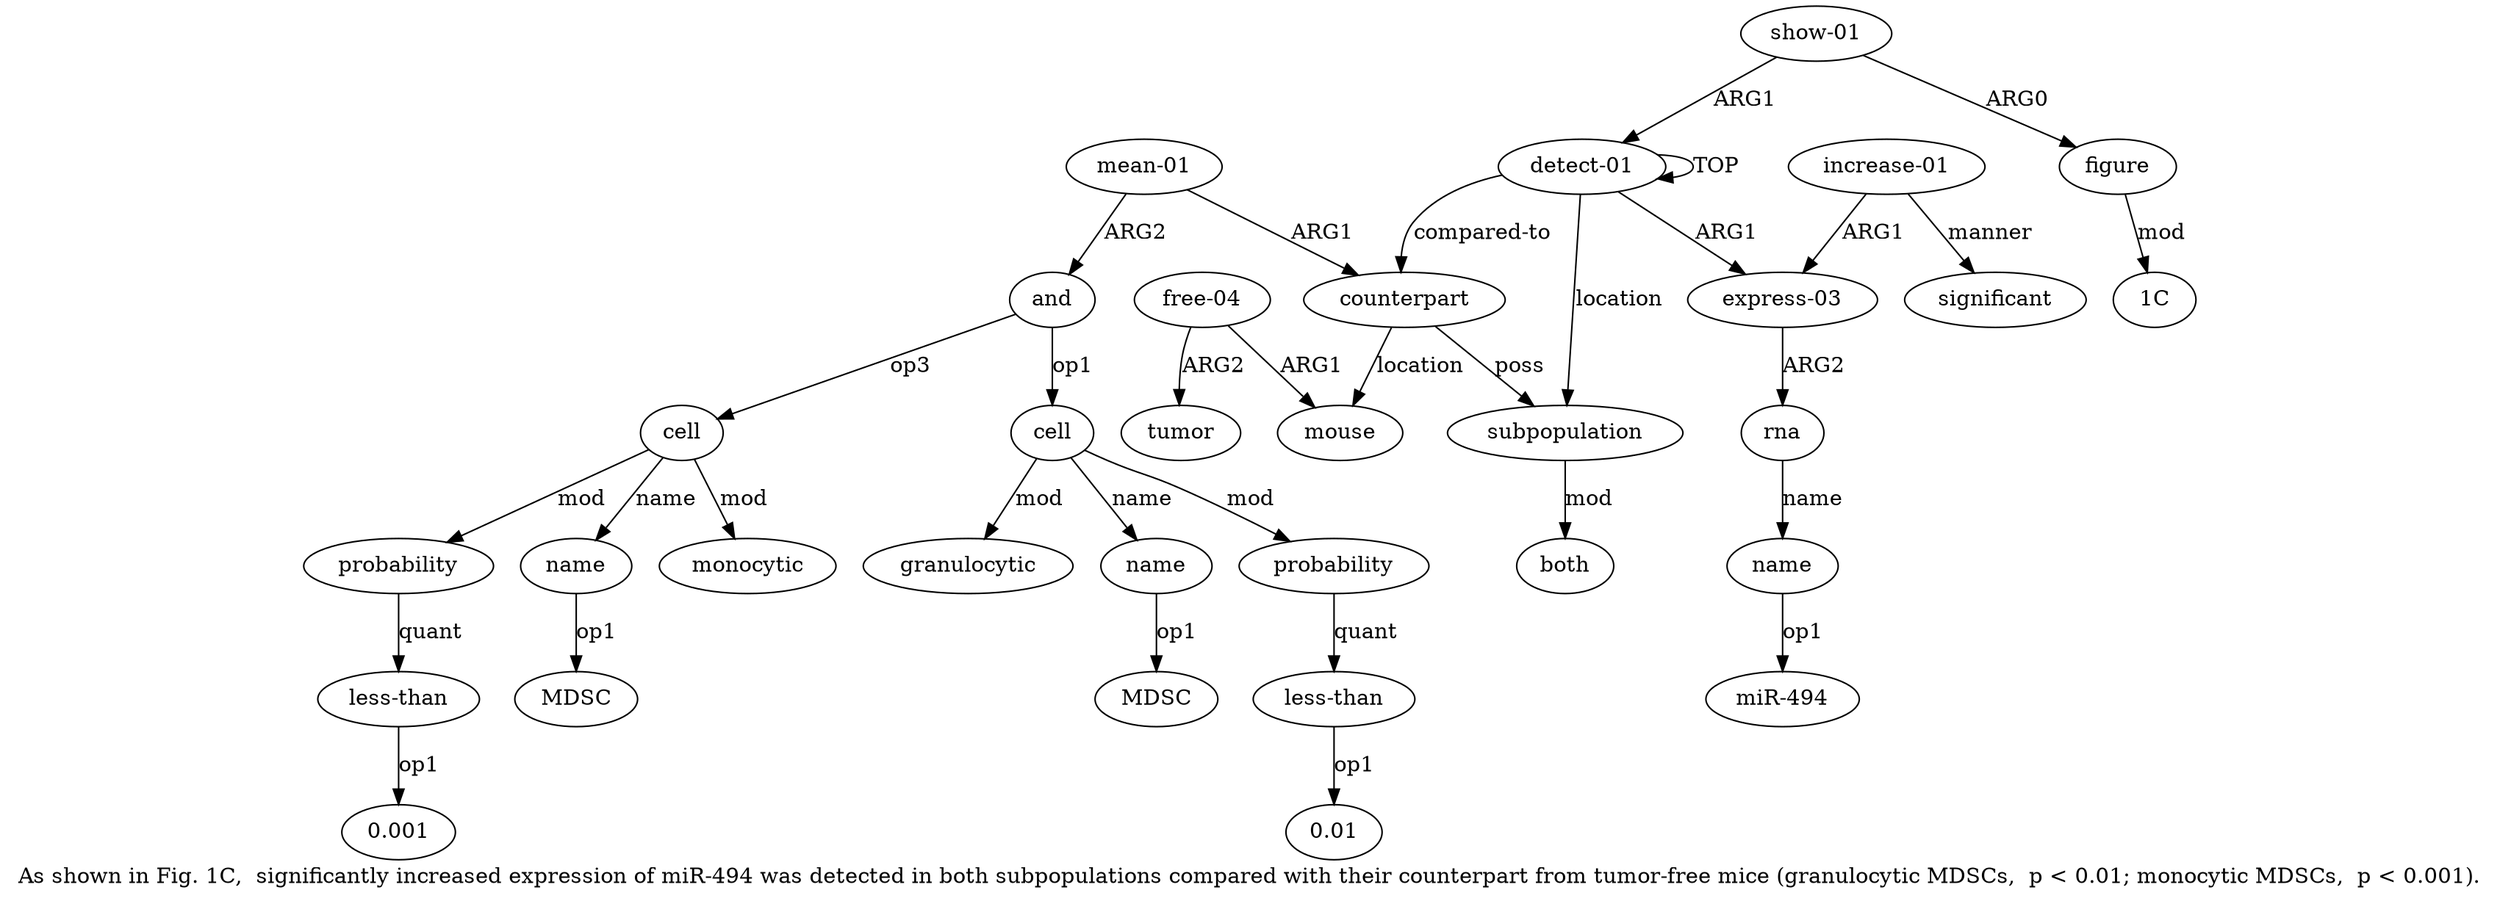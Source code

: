 digraph  {
	graph [label="As shown in Fig. 1C,  significantly increased expression of miR-494 was detected in both subpopulations compared with their counterpart \
from tumor-free mice (granulocytic MDSCs,  p < 0.01; monocytic MDSCs,  p < 0.001)."];
	node [label="\N"];
	a20	 [color=black,
		gold_ind=20,
		gold_label="less-than",
		label="less-than",
		test_ind=20,
		test_label="less-than"];
	"a20 0.01"	 [color=black,
		gold_ind=-1,
		gold_label=0.01,
		label=0.01,
		test_ind=-1,
		test_label=0.01];
	a20 -> "a20 0.01" [key=0,
	color=black,
	gold_label=op1,
	label=op1,
	test_label=op1];
a21 [color=black,
	gold_ind=21,
	gold_label=cell,
	label=cell,
	test_ind=21,
	test_label=cell];
a22 [color=black,
	gold_ind=22,
	gold_label=name,
	label=name,
	test_ind=22,
	test_label=name];
a21 -> a22 [key=0,
color=black,
gold_label=name,
label=name,
test_label=name];
a23 [color=black,
gold_ind=23,
gold_label=monocytic,
label=monocytic,
test_ind=23,
test_label=monocytic];
a21 -> a23 [key=0,
color=black,
gold_label=mod,
label=mod,
test_label=mod];
a24 [color=black,
gold_ind=24,
gold_label=probability,
label=probability,
test_ind=24,
test_label=probability];
a21 -> a24 [key=0,
color=black,
gold_label=mod,
label=mod,
test_label=mod];
"a22 MDSC" [color=black,
gold_ind=-1,
gold_label=MDSC,
label=MDSC,
test_ind=-1,
test_label=MDSC];
a22 -> "a22 MDSC" [key=0,
color=black,
gold_label=op1,
label=op1,
test_label=op1];
a25 [color=black,
gold_ind=25,
gold_label="less-than",
label="less-than",
test_ind=25,
test_label="less-than"];
a24 -> a25 [key=0,
color=black,
gold_label=quant,
label=quant,
test_label=quant];
"a25 0.001" [color=black,
gold_ind=-1,
gold_label=0.001,
label=0.001,
test_ind=-1,
test_label=0.001];
a25 -> "a25 0.001" [key=0,
color=black,
gold_label=op1,
label=op1,
test_label=op1];
"a3 miR-494" [color=black,
gold_ind=-1,
gold_label="miR-494",
label="miR-494",
test_ind=-1,
test_label="miR-494"];
a15 [color=black,
gold_ind=15,
gold_label=and,
label=and,
test_ind=15,
test_label=and];
a15 -> a21 [key=0,
color=black,
gold_label=op3,
label=op3,
test_label=op3];
a16 [color=black,
gold_ind=16,
gold_label=cell,
label=cell,
test_ind=16,
test_label=cell];
a15 -> a16 [key=0,
color=black,
gold_label=op1,
label=op1,
test_label=op1];
a14 [color=black,
gold_ind=14,
gold_label="mean-01",
label="mean-01",
test_ind=14,
test_label="mean-01"];
a14 -> a15 [key=0,
color=black,
gold_label=ARG2,
label=ARG2,
test_label=ARG2];
a10 [color=black,
gold_ind=10,
gold_label=counterpart,
label=counterpart,
test_ind=10,
test_label=counterpart];
a14 -> a10 [key=0,
color=black,
gold_label=ARG1,
label=ARG1,
test_label=ARG1];
a17 [color=black,
gold_ind=17,
gold_label=name,
label=name,
test_ind=17,
test_label=name];
"a17 MDSC" [color=black,
gold_ind=-1,
gold_label=MDSC,
label=MDSC,
test_ind=-1,
test_label=MDSC];
a17 -> "a17 MDSC" [key=0,
color=black,
gold_label=op1,
label=op1,
test_label=op1];
a16 -> a17 [key=0,
color=black,
gold_label=name,
label=name,
test_label=name];
a19 [color=black,
gold_ind=19,
gold_label=probability,
label=probability,
test_ind=19,
test_label=probability];
a16 -> a19 [key=0,
color=black,
gold_label=mod,
label=mod,
test_label=mod];
a18 [color=black,
gold_ind=18,
gold_label=granulocytic,
label=granulocytic,
test_ind=18,
test_label=granulocytic];
a16 -> a18 [key=0,
color=black,
gold_label=mod,
label=mod,
test_label=mod];
a11 [color=black,
gold_ind=11,
gold_label=mouse,
label=mouse,
test_ind=11,
test_label=mouse];
a10 -> a11 [key=0,
color=black,
gold_label=location,
label=location,
test_label=location];
a8 [color=black,
gold_ind=8,
gold_label=subpopulation,
label=subpopulation,
test_ind=8,
test_label=subpopulation];
a10 -> a8 [key=0,
color=black,
gold_label=poss,
label=poss,
test_label=poss];
a13 [color=black,
gold_ind=13,
gold_label=tumor,
label=tumor,
test_ind=13,
test_label=tumor];
a12 [color=black,
gold_ind=12,
gold_label="free-04",
label="free-04",
test_ind=12,
test_label="free-04"];
a12 -> a11 [key=0,
color=black,
gold_label=ARG1,
label=ARG1,
test_label=ARG1];
a12 -> a13 [key=0,
color=black,
gold_label=ARG2,
label=ARG2,
test_label=ARG2];
a19 -> a20 [key=0,
color=black,
gold_label=quant,
label=quant,
test_label=quant];
a1 [color=black,
gold_ind=1,
gold_label="express-03",
label="express-03",
test_ind=1,
test_label="express-03"];
a2 [color=black,
gold_ind=2,
gold_label=rna,
label=rna,
test_ind=2,
test_label=rna];
a1 -> a2 [key=0,
color=black,
gold_label=ARG2,
label=ARG2,
test_label=ARG2];
a0 [color=black,
gold_ind=0,
gold_label="detect-01",
label="detect-01",
test_ind=0,
test_label="detect-01"];
a0 -> a10 [key=0,
color=black,
gold_label="compared-to",
label="compared-to",
test_label="compared-to"];
a0 -> a1 [key=0,
color=black,
gold_label=ARG1,
label=ARG1,
test_label=ARG1];
a0 -> a0 [key=0,
color=black,
gold_label=TOP,
label=TOP,
test_label=TOP];
a0 -> a8 [key=0,
color=black,
gold_label=location,
label=location,
test_label=location];
a3 [color=black,
gold_ind=3,
gold_label=name,
label=name,
test_ind=3,
test_label=name];
a3 -> "a3 miR-494" [key=0,
color=black,
gold_label=op1,
label=op1,
test_label=op1];
a2 -> a3 [key=0,
color=black,
gold_label=name,
label=name,
test_label=name];
a5 [color=black,
gold_ind=5,
gold_label=significant,
label=significant,
test_ind=5,
test_label=significant];
a4 [color=black,
gold_ind=4,
gold_label="increase-01",
label="increase-01",
test_ind=4,
test_label="increase-01"];
a4 -> a1 [key=0,
color=black,
gold_label=ARG1,
label=ARG1,
test_label=ARG1];
a4 -> a5 [key=0,
color=black,
gold_label=manner,
label=manner,
test_label=manner];
a7 [color=black,
gold_ind=7,
gold_label=figure,
label=figure,
test_ind=7,
test_label=figure];
"a7 1C" [color=black,
gold_ind=-1,
gold_label="1C",
label="1C",
test_ind=-1,
test_label="1C"];
a7 -> "a7 1C" [key=0,
color=black,
gold_label=mod,
label=mod,
test_label=mod];
a6 [color=black,
gold_ind=6,
gold_label="show-01",
label="show-01",
test_ind=6,
test_label="show-01"];
a6 -> a0 [key=0,
color=black,
gold_label=ARG1,
label=ARG1,
test_label=ARG1];
a6 -> a7 [key=0,
color=black,
gold_label=ARG0,
label=ARG0,
test_label=ARG0];
a9 [color=black,
gold_ind=9,
gold_label=both,
label=both,
test_ind=9,
test_label=both];
a8 -> a9 [key=0,
color=black,
gold_label=mod,
label=mod,
test_label=mod];
}

